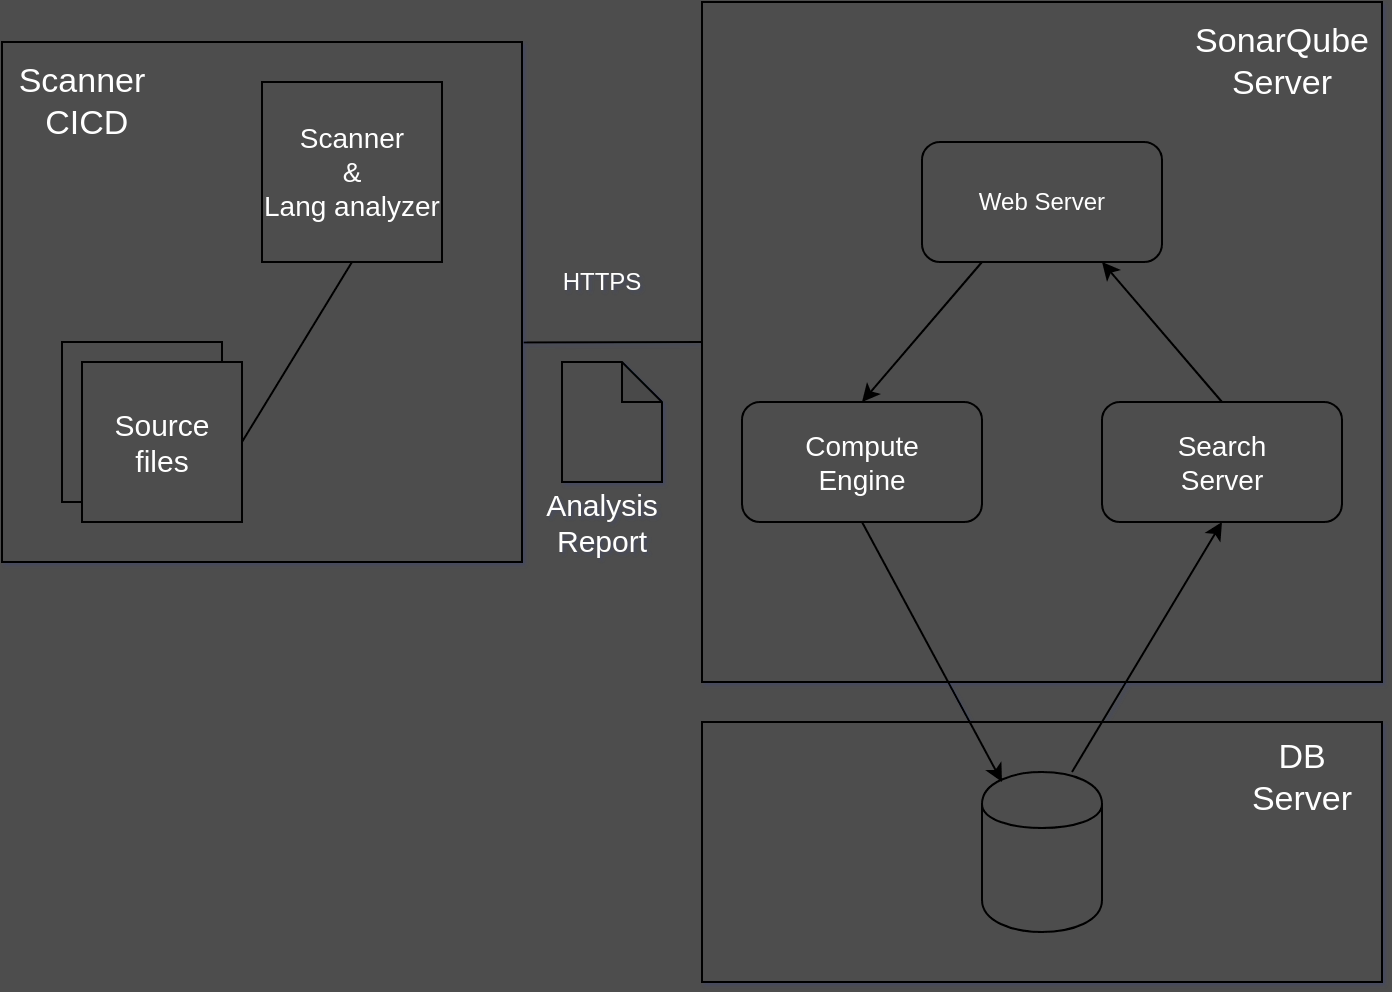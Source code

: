 <mxfile version="12.2.4" pages="1"><diagram id="czgreLzf9ZMVaW5amTci" name="Page-1"><mxGraphModel dx="1114" dy="445" grid="1" gridSize="10" guides="0" tooltips="1" connect="1" arrows="1" fold="1" page="1" pageScale="1" pageWidth="850" pageHeight="1100" background="#4d4d4d" math="0" shadow="1"><root><mxCell id="0"/><mxCell id="1" parent="0"/><mxCell id="2" value="" style="whiteSpace=wrap;html=1;aspect=fixed;strokeColor=#000000;fillColor=#4D4D4D;" parent="1" vertex="1"><mxGeometry x="20" y="30" width="260" height="260" as="geometry"/></mxCell><mxCell id="3" value="&lt;font style=&quot;font-size: 17px&quot; color=&quot;#ffffff&quot;&gt;Scanner&lt;br&gt;&amp;nbsp;CICD&lt;/font&gt;" style="text;html=1;align=center;verticalAlign=middle;whiteSpace=wrap;rounded=0;" parent="1" vertex="1"><mxGeometry x="40" y="50" width="40" height="20" as="geometry"/></mxCell><mxCell id="4" value="&lt;font style=&quot;font-size: 14px&quot; color=&quot;#ffffff&quot;&gt;Scanner&lt;br&gt;&amp;amp;&lt;br&gt;Lang analyzer&lt;/font&gt;" style="whiteSpace=wrap;html=1;aspect=fixed;fillColor=#4d4d4d;" parent="1" vertex="1"><mxGeometry x="150" y="50" width="90" height="90" as="geometry"/></mxCell><mxCell id="5" value="" style="whiteSpace=wrap;html=1;aspect=fixed;fillColor=#4d4d4d;" parent="1" vertex="1"><mxGeometry x="50" y="180" width="80" height="80" as="geometry"/></mxCell><mxCell id="7" value="&lt;font style=&quot;font-size: 15px&quot;&gt;&lt;font color=&quot;#ffffff&quot;&gt;Source&lt;br&gt;files&lt;/font&gt;&lt;br&gt;&lt;/font&gt;" style="whiteSpace=wrap;html=1;aspect=fixed;fillColor=#4d4d4d;" parent="1" vertex="1"><mxGeometry x="60" y="190" width="80" height="80" as="geometry"/></mxCell><mxCell id="8" value="" style="endArrow=none;html=1;entryX=0.5;entryY=1;entryDx=0;entryDy=0;exitX=1;exitY=0.5;exitDx=0;exitDy=0;" parent="1" source="7" target="4" edge="1"><mxGeometry width="50" height="50" relative="1" as="geometry"><mxPoint x="140" y="205" as="sourcePoint"/><mxPoint x="190" y="155" as="targetPoint"/></mxGeometry></mxCell><mxCell id="10" value="" style="whiteSpace=wrap;html=1;aspect=fixed;fillColor=#4d4d4d;" parent="1" vertex="1"><mxGeometry x="370" y="10" width="340" height="340" as="geometry"/></mxCell><mxCell id="11" value="&lt;font color=&quot;#ffffff&quot;&gt;HTTPS&lt;/font&gt;" style="text;html=1;strokeColor=none;fillColor=none;align=center;verticalAlign=middle;whiteSpace=wrap;rounded=0;" parent="1" vertex="1"><mxGeometry x="300" y="140" width="40" height="20" as="geometry"/></mxCell><mxCell id="14" value="&lt;font style=&quot;font-size: 15px&quot;&gt;&lt;font color=&quot;#ffffff&quot;&gt;Analysis&lt;br&gt;Report&lt;/font&gt;&lt;br&gt;&lt;/font&gt;" style="text;html=1;strokeColor=none;fillColor=none;align=center;verticalAlign=middle;whiteSpace=wrap;rounded=0;" parent="1" vertex="1"><mxGeometry x="300" y="260" width="40" height="20" as="geometry"/></mxCell><mxCell id="15" value="" style="endArrow=none;html=1;entryX=0;entryY=0.5;entryDx=0;entryDy=0;exitX=1.003;exitY=0.578;exitDx=0;exitDy=0;exitPerimeter=0;" parent="1" source="2" target="10" edge="1"><mxGeometry width="50" height="50" relative="1" as="geometry"><mxPoint x="280" y="175" as="sourcePoint"/><mxPoint x="330" y="125" as="targetPoint"/></mxGeometry></mxCell><mxCell id="16" value="&lt;font style=&quot;font-size: 17px&quot; color=&quot;#ffffff&quot;&gt;SonarQube&lt;br&gt;Server&lt;/font&gt;" style="text;html=1;strokeColor=none;fillColor=none;align=center;verticalAlign=middle;whiteSpace=wrap;rounded=0;" parent="1" vertex="1"><mxGeometry x="640" y="30" width="40" height="20" as="geometry"/></mxCell><mxCell id="17" value="&lt;font color=&quot;#ffffff&quot;&gt;Web Server&lt;/font&gt;" style="rounded=1;whiteSpace=wrap;html=1;fillColor=#4d4d4d;" parent="1" vertex="1"><mxGeometry x="480" y="80" width="120" height="60" as="geometry"/></mxCell><mxCell id="18" value="" style="rounded=1;whiteSpace=wrap;html=1;fillColor=#4d4d4d;" parent="1" vertex="1"><mxGeometry x="390" y="210" width="120" height="60" as="geometry"/></mxCell><mxCell id="19" value="" style="rounded=1;whiteSpace=wrap;html=1;fillColor=#4d4d4d;" parent="1" vertex="1"><mxGeometry x="570" y="210" width="120" height="60" as="geometry"/></mxCell><mxCell id="20" value="&lt;font style=&quot;font-size: 14px&quot; color=&quot;#ffffff&quot;&gt;Compute Engine&lt;/font&gt;" style="text;html=1;strokeColor=none;fillColor=none;align=center;verticalAlign=middle;whiteSpace=wrap;rounded=0;" parent="1" vertex="1"><mxGeometry x="430" y="230" width="40" height="20" as="geometry"/></mxCell><mxCell id="21" value="&lt;font style=&quot;font-size: 14px&quot; color=&quot;#ffffff&quot;&gt;Search Server&lt;/font&gt;" style="text;html=1;strokeColor=none;fillColor=none;align=center;verticalAlign=middle;whiteSpace=wrap;rounded=0;" parent="1" vertex="1"><mxGeometry x="605" y="230" width="50" height="20" as="geometry"/></mxCell><mxCell id="23" value="" style="endArrow=classic;html=1;entryX=0.5;entryY=0;entryDx=0;entryDy=0;exitX=0.25;exitY=1;exitDx=0;exitDy=0;" parent="1" source="17" target="18" edge="1"><mxGeometry width="50" height="50" relative="1" as="geometry"><mxPoint x="540" y="145" as="sourcePoint"/><mxPoint x="590" y="95" as="targetPoint"/></mxGeometry></mxCell><mxCell id="24" value="" style="endArrow=classic;html=1;entryX=0.75;entryY=1;entryDx=0;entryDy=0;" parent="1" target="17" edge="1"><mxGeometry width="50" height="50" relative="1" as="geometry"><mxPoint x="630" y="210" as="sourcePoint"/><mxPoint x="680" y="160" as="targetPoint"/></mxGeometry></mxCell><mxCell id="25" value="" style="rounded=0;whiteSpace=wrap;html=1;fillColor=#4d4d4d;" parent="1" vertex="1"><mxGeometry x="370" y="370" width="340" height="130" as="geometry"/></mxCell><mxCell id="26" value="" style="shape=cylinder;whiteSpace=wrap;html=1;boundedLbl=1;backgroundOutline=1;fillColor=#4d4d4d;" parent="1" vertex="1"><mxGeometry x="510" y="395" width="60" height="80" as="geometry"/></mxCell><mxCell id="27" value="&lt;font style=&quot;font-size: 17px&quot; color=&quot;#ffffff&quot;&gt;DB&lt;br&gt;Server&lt;/font&gt;" style="text;html=1;strokeColor=none;fillColor=none;align=center;verticalAlign=middle;whiteSpace=wrap;rounded=0;" parent="1" vertex="1"><mxGeometry x="650" y="385" width="40" height="25" as="geometry"/></mxCell><mxCell id="31" value="" style="endArrow=classic;html=1;entryX=0.5;entryY=1;entryDx=0;entryDy=0;" parent="1" target="19" edge="1"><mxGeometry width="50" height="50" relative="1" as="geometry"><mxPoint x="555" y="395" as="sourcePoint"/><mxPoint x="605" y="345" as="targetPoint"/></mxGeometry></mxCell><mxCell id="32" value="" style="endArrow=classic;html=1;" parent="1" edge="1"><mxGeometry width="50" height="50" relative="1" as="geometry"><mxPoint x="450" y="270" as="sourcePoint"/><mxPoint x="520" y="400" as="targetPoint"/></mxGeometry></mxCell><mxCell id="35" value="" style="shape=note;whiteSpace=wrap;html=1;backgroundOutline=1;darkOpacity=0.05;size=20;fillColor=#4d4d4d;" parent="1" vertex="1"><mxGeometry x="300" y="190" width="50" height="60" as="geometry"/></mxCell></root></mxGraphModel></diagram></mxfile>